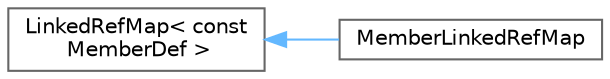 digraph "Graphical Class Hierarchy"
{
 // INTERACTIVE_SVG=YES
 // LATEX_PDF_SIZE
  bgcolor="transparent";
  edge [fontname=Helvetica,fontsize=10,labelfontname=Helvetica,labelfontsize=10];
  node [fontname=Helvetica,fontsize=10,shape=box,height=0.2,width=0.4];
  rankdir="LR";
  Node0 [label="LinkedRefMap\< const\l MemberDef \>",height=0.2,width=0.4,color="grey40", fillcolor="white", style="filled",URL="$d2/db7/class_linked_ref_map.html",tooltip=" "];
  Node0 -> Node1 [dir="back",color="steelblue1",style="solid"];
  Node1 [label="MemberLinkedRefMap",height=0.2,width=0.4,color="grey40", fillcolor="white", style="filled",URL="$dc/d77/class_member_linked_ref_map.html",tooltip=" "];
}
